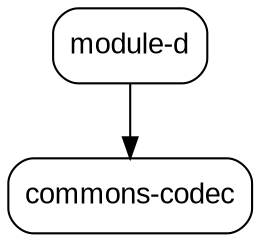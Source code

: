 digraph "module-d" {
  node [shape="box",style="rounded",fontname="Arial",fontsize="14"]
  edge [fontsize="10",fontname="Arial"]

  // Node Definitions:
  "com.github.ferstl:module-d:jar"[label=<module-d>]
  "commons-codec:commons-codec:jar"[label=<commons-codec>]

  // Edge Definitions:
  "com.github.ferstl:module-d:jar" -> "commons-codec:commons-codec:jar"
}
